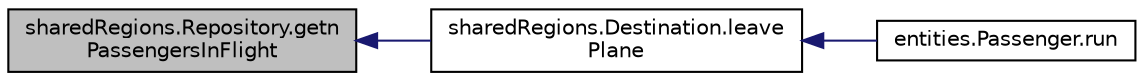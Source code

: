 digraph "sharedRegions.Repository.getnPassengersInFlight"
{
  edge [fontname="Helvetica",fontsize="10",labelfontname="Helvetica",labelfontsize="10"];
  node [fontname="Helvetica",fontsize="10",shape=record];
  rankdir="LR";
  Node13 [label="sharedRegions.Repository.getn\lPassengersInFlight",height=0.2,width=0.4,color="black", fillcolor="grey75", style="filled", fontcolor="black"];
  Node13 -> Node14 [dir="back",color="midnightblue",fontsize="10",style="solid"];
  Node14 [label="sharedRegions.Destination.leave\lPlane",height=0.2,width=0.4,color="black", fillcolor="white", style="filled",URL="$classshared_regions_1_1_destination.html#a92d8a597465d7cb29ac87a41407794e7"];
  Node14 -> Node15 [dir="back",color="midnightblue",fontsize="10",style="solid"];
  Node15 [label="entities.Passenger.run",height=0.2,width=0.4,color="black", fillcolor="white", style="filled",URL="$classentities_1_1_passenger.html#a7d58b79f61a46da11478760937d80c12"];
}
